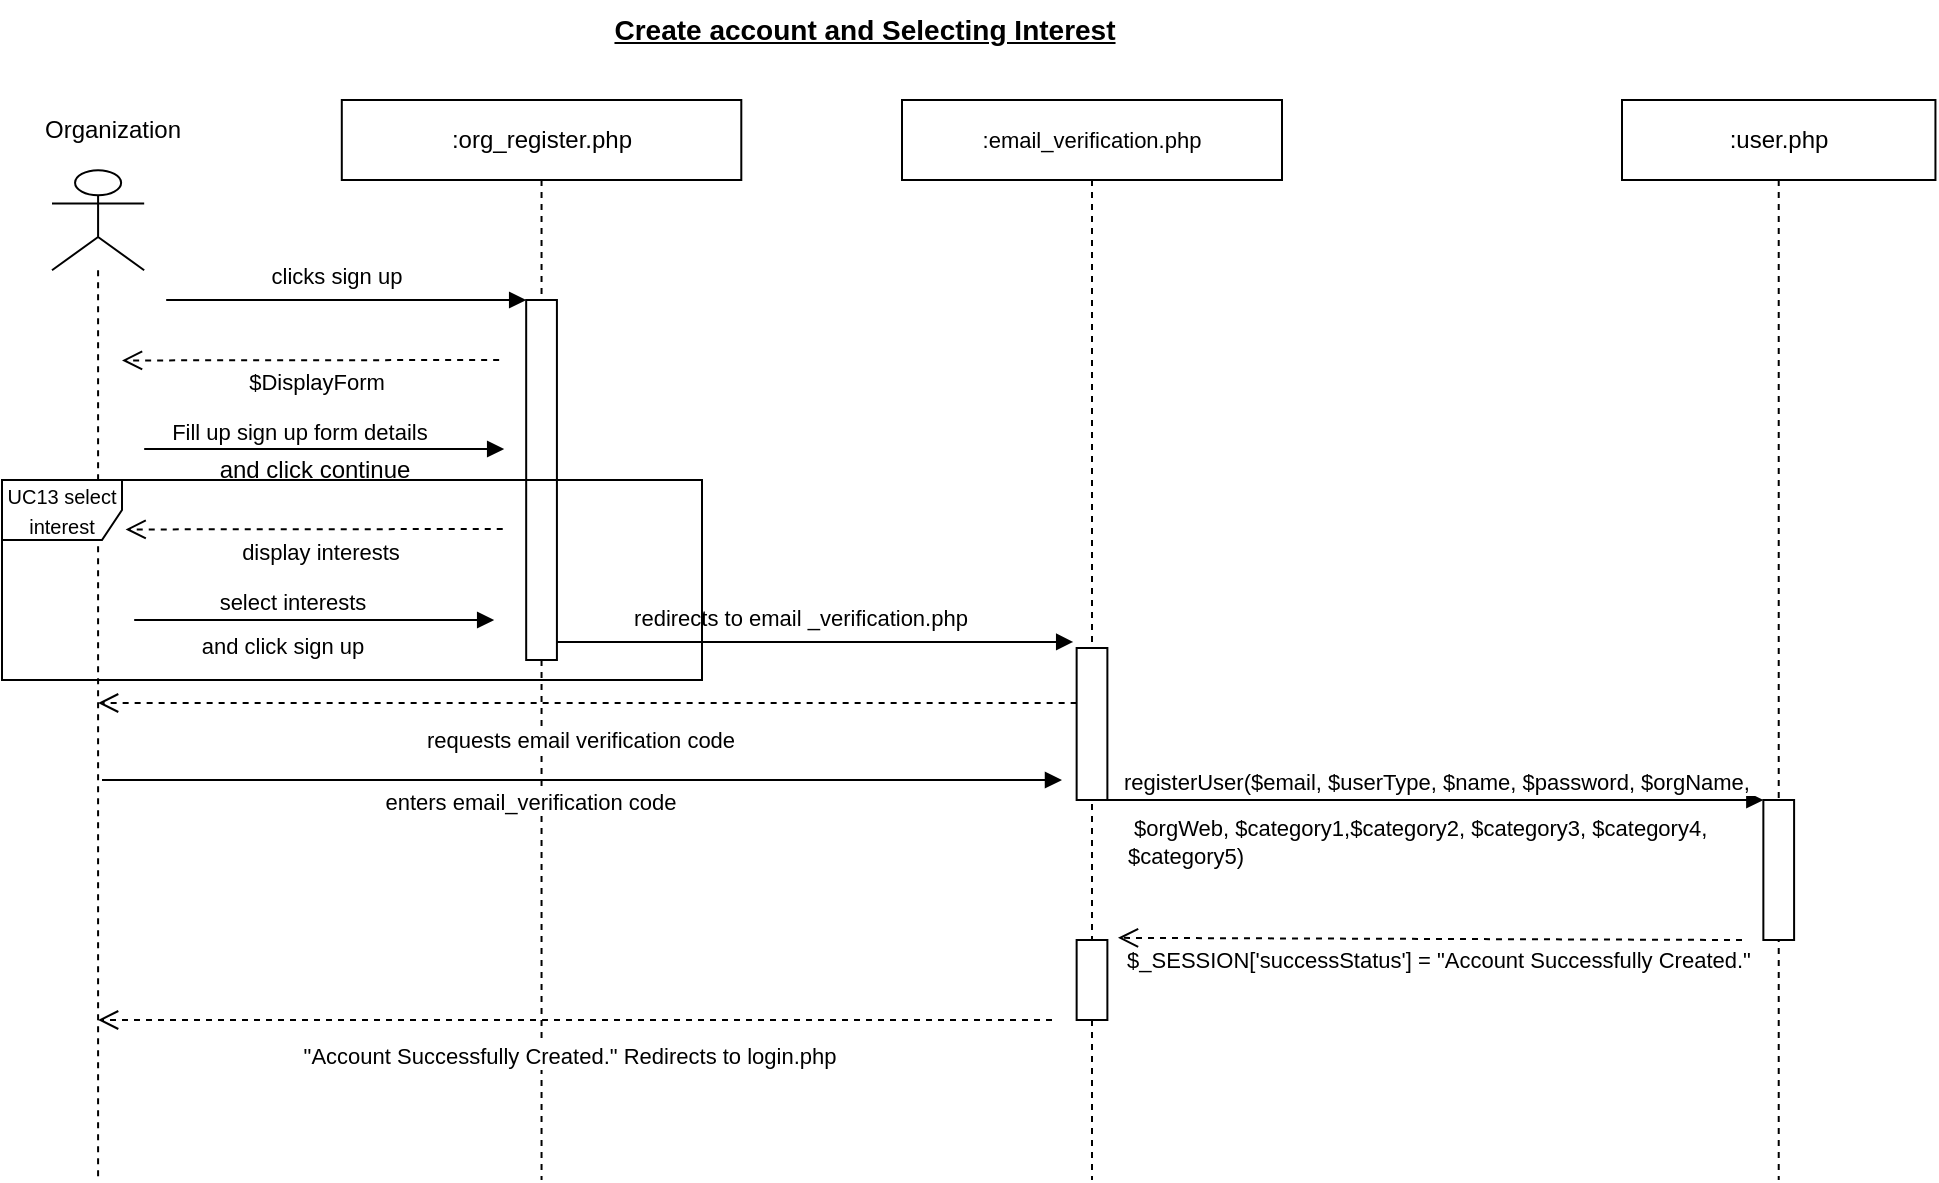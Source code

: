 <mxfile version="21.2.8" type="device">
  <diagram id="p1WFtV5cTaJLbCV86L4F" name="Page-1">
    <mxGraphModel dx="1518" dy="740" grid="1" gridSize="10" guides="1" tooltips="1" connect="1" arrows="1" fold="1" page="1" pageScale="1" pageWidth="1169" pageHeight="827" math="0" shadow="0">
      <root>
        <mxCell id="0" />
        <mxCell id="1" parent="0" />
        <mxCell id="Lrtluq5l5MD6FJIpUNIz-151" value=":user.php" style="shape=umlLifeline;perimeter=lifelinePerimeter;whiteSpace=wrap;html=1;container=0;collapsible=0;recursiveResize=0;outlineConnect=0;" parent="1" vertex="1">
          <mxGeometry x="930" y="140" width="156.72" height="540" as="geometry" />
        </mxCell>
        <mxCell id="Lrtluq5l5MD6FJIpUNIz-152" value="clicks sign up" style="html=1;verticalAlign=bottom;endArrow=block;rounded=0;elbow=vertical;" parent="1" edge="1">
          <mxGeometry x="-0.056" y="3" width="80" relative="1" as="geometry">
            <mxPoint x="202.09" y="240" as="sourcePoint" />
            <mxPoint x="382.09" y="240" as="targetPoint" />
            <mxPoint as="offset" />
          </mxGeometry>
        </mxCell>
        <mxCell id="Lrtluq5l5MD6FJIpUNIz-153" value="" style="shape=umlLifeline;participant=umlActor;perimeter=lifelinePerimeter;whiteSpace=wrap;html=1;container=0;collapsible=0;recursiveResize=0;verticalAlign=top;spacingTop=36;outlineConnect=0;fontFamily=Helvetica;fontSize=12;fontColor=default;align=center;strokeColor=default;fillColor=default;size=50;" parent="1" vertex="1">
          <mxGeometry x="145" y="175.14" width="46.09" height="504.86" as="geometry" />
        </mxCell>
        <mxCell id="Lrtluq5l5MD6FJIpUNIz-154" value="Organization" style="text;html=1;align=center;verticalAlign=middle;resizable=1;points=[];autosize=1;strokeColor=none;fillColor=none;container=0;movable=1;rotatable=1;deletable=1;editable=1;connectable=1;locked=0;" parent="1" vertex="1">
          <mxGeometry x="130" y="140" width="90" height="30" as="geometry" />
        </mxCell>
        <mxCell id="Lrtluq5l5MD6FJIpUNIz-155" value=":org_register.php" style="shape=umlLifeline;perimeter=lifelinePerimeter;whiteSpace=wrap;html=1;container=0;collapsible=0;recursiveResize=0;outlineConnect=0;" parent="1" vertex="1">
          <mxGeometry x="289.9" y="140" width="199.75" height="540" as="geometry" />
        </mxCell>
        <mxCell id="Lrtluq5l5MD6FJIpUNIz-158" value="" style="html=1;points=[];perimeter=orthogonalPerimeter;container=0;" parent="1" vertex="1">
          <mxGeometry x="382.09" y="240" width="15.37" height="180" as="geometry" />
        </mxCell>
        <mxCell id="Lrtluq5l5MD6FJIpUNIz-160" value="&lt;font style=&quot;font-size: 11px;&quot;&gt;:email_verification.php&lt;/font&gt;" style="shape=umlLifeline;perimeter=lifelinePerimeter;whiteSpace=wrap;html=1;container=0;collapsible=0;recursiveResize=0;outlineConnect=0;" parent="1" vertex="1">
          <mxGeometry x="570" y="140" width="190" height="540" as="geometry" />
        </mxCell>
        <mxCell id="Lrtluq5l5MD6FJIpUNIz-161" value="&lt;span style=&quot;font-size: 14px;&quot;&gt;&lt;b&gt;&lt;u&gt;Create account and Selecting Interest&lt;/u&gt;&lt;/b&gt;&lt;/span&gt;" style="text;html=1;align=center;verticalAlign=middle;resizable=0;points=[];autosize=1;strokeColor=none;fillColor=none;" parent="1" vertex="1">
          <mxGeometry x="415.56" y="90" width="270" height="30" as="geometry" />
        </mxCell>
        <mxCell id="Lrtluq5l5MD6FJIpUNIz-163" value="" style="html=1;points=[];perimeter=orthogonalPerimeter;container=0;" parent="1" vertex="1">
          <mxGeometry x="657.32" y="414" width="15.37" height="76" as="geometry" />
        </mxCell>
        <mxCell id="Lrtluq5l5MD6FJIpUNIz-172" value="" style="html=1;points=[];perimeter=orthogonalPerimeter;container=0;" parent="1" vertex="1">
          <mxGeometry x="1000.68" y="490" width="15.37" height="70" as="geometry" />
        </mxCell>
        <mxCell id="-NEVhXVCDdOZwvtnlFNx-1" value="redirects to email _verification.php" style="html=1;verticalAlign=bottom;endArrow=block;rounded=0;elbow=vertical;entryX=-0.112;entryY=-0.04;entryDx=0;entryDy=0;entryPerimeter=0;" parent="1" target="Lrtluq5l5MD6FJIpUNIz-163" edge="1" source="Lrtluq5l5MD6FJIpUNIz-158">
          <mxGeometry x="-0.055" y="3" width="80" relative="1" as="geometry">
            <mxPoint x="410" y="413" as="sourcePoint" />
            <mxPoint x="620" y="413" as="targetPoint" />
            <mxPoint as="offset" />
          </mxGeometry>
        </mxCell>
        <mxCell id="-NEVhXVCDdOZwvtnlFNx-20" value="&lt;font style=&quot;font-size: 11px;&quot;&gt;registerUser($email, $userType, $name, $password, $orgName,&amp;nbsp;&amp;nbsp;&lt;/font&gt;" style="html=1;verticalAlign=bottom;endArrow=block;rounded=0;elbow=vertical;" parent="1" edge="1" source="Lrtluq5l5MD6FJIpUNIz-160">
          <mxGeometry x="0.044" width="80" relative="1" as="geometry">
            <mxPoint x="699.32" y="490" as="sourcePoint" />
            <mxPoint x="1000.68" y="490" as="targetPoint" />
            <mxPoint as="offset" />
          </mxGeometry>
        </mxCell>
        <mxCell id="-NEVhXVCDdOZwvtnlFNx-23" value="" style="html=1;points=[];perimeter=orthogonalPerimeter;container=0;" parent="1" vertex="1">
          <mxGeometry x="657.32" y="560" width="15.37" height="40" as="geometry" />
        </mxCell>
        <mxCell id="-NEVhXVCDdOZwvtnlFNx-35" value="requests email verification code" style="html=1;verticalAlign=bottom;endArrow=open;dashed=1;endSize=8;rounded=0;elbow=vertical;" parent="1" edge="1" target="Lrtluq5l5MD6FJIpUNIz-153">
          <mxGeometry x="0.016" y="27" relative="1" as="geometry">
            <mxPoint x="657.32" y="441.5" as="sourcePoint" />
            <mxPoint x="417.32" y="441.5" as="targetPoint" />
            <mxPoint as="offset" />
            <Array as="points" />
          </mxGeometry>
        </mxCell>
        <mxCell id="-NEVhXVCDdOZwvtnlFNx-36" value="&amp;nbsp;&quot;Account Successfully Created.&quot; Redirects to login.php" style="html=1;verticalAlign=bottom;endArrow=open;dashed=1;endSize=8;rounded=0;elbow=vertical;" parent="1" edge="1" target="Lrtluq5l5MD6FJIpUNIz-153">
          <mxGeometry x="0.018" y="27" relative="1" as="geometry">
            <mxPoint x="645.0" y="600" as="sourcePoint" />
            <mxPoint x="430" y="601" as="targetPoint" />
            <mxPoint as="offset" />
            <Array as="points" />
          </mxGeometry>
        </mxCell>
        <mxCell id="wmaJupTZ_zYLlx8UUMlA-1" value="$_SESSION[&#39;successStatus&#39;] = &quot;Account Successfully Created.&quot;" style="html=1;verticalAlign=bottom;endArrow=open;dashed=1;endSize=8;rounded=0;elbow=vertical;entryX=1.345;entryY=-0.027;entryDx=0;entryDy=0;entryPerimeter=0;" edge="1" parent="1" target="-NEVhXVCDdOZwvtnlFNx-23">
          <mxGeometry x="-0.03" y="20" relative="1" as="geometry">
            <mxPoint x="990" y="560" as="sourcePoint" />
            <mxPoint x="780.0" y="560" as="targetPoint" />
            <mxPoint as="offset" />
            <Array as="points" />
          </mxGeometry>
        </mxCell>
        <mxCell id="wmaJupTZ_zYLlx8UUMlA-2" value="$DisplayForm" style="html=1;verticalAlign=bottom;endArrow=open;dashed=1;endSize=8;rounded=0;elbow=vertical;" edge="1" parent="1">
          <mxGeometry x="-0.03" y="20" relative="1" as="geometry">
            <mxPoint x="368.57" y="270" as="sourcePoint" />
            <mxPoint x="180.0" y="270.22" as="targetPoint" />
            <mxPoint as="offset" />
            <Array as="points" />
          </mxGeometry>
        </mxCell>
        <mxCell id="wmaJupTZ_zYLlx8UUMlA-4" value="Fill up sign up form details&amp;nbsp;" style="html=1;verticalAlign=bottom;endArrow=block;rounded=0;elbow=vertical;" edge="1" parent="1">
          <mxGeometry x="-0.123" width="80" relative="1" as="geometry">
            <mxPoint x="191.09" y="314.5" as="sourcePoint" />
            <mxPoint x="371.09" y="314.5" as="targetPoint" />
            <mxPoint as="offset" />
          </mxGeometry>
        </mxCell>
        <mxCell id="wmaJupTZ_zYLlx8UUMlA-5" value="and click continue" style="text;html=1;align=center;verticalAlign=middle;resizable=0;points=[];autosize=1;strokeColor=none;fillColor=none;" vertex="1" parent="1">
          <mxGeometry x="216.09" y="310" width="120" height="30" as="geometry" />
        </mxCell>
        <mxCell id="wmaJupTZ_zYLlx8UUMlA-6" value="display interests" style="html=1;verticalAlign=bottom;endArrow=open;dashed=1;endSize=8;rounded=0;elbow=vertical;" edge="1" parent="1">
          <mxGeometry x="-0.03" y="20" relative="1" as="geometry">
            <mxPoint x="370.37" y="354.5" as="sourcePoint" />
            <mxPoint x="181.8" y="354.72" as="targetPoint" />
            <mxPoint as="offset" />
            <Array as="points" />
          </mxGeometry>
        </mxCell>
        <mxCell id="wmaJupTZ_zYLlx8UUMlA-7" value="select interests" style="html=1;verticalAlign=bottom;endArrow=block;rounded=0;elbow=vertical;" edge="1" parent="1">
          <mxGeometry x="-0.123" width="80" relative="1" as="geometry">
            <mxPoint x="186.09" y="400" as="sourcePoint" />
            <mxPoint x="366.09" y="400" as="targetPoint" />
            <mxPoint as="offset" />
          </mxGeometry>
        </mxCell>
        <mxCell id="wmaJupTZ_zYLlx8UUMlA-8" value="&lt;font style=&quot;font-size: 11px;&quot;&gt;and click sign up&lt;/font&gt;" style="text;html=1;align=center;verticalAlign=middle;resizable=0;points=[];autosize=1;strokeColor=none;fillColor=none;" vertex="1" parent="1">
          <mxGeometry x="210" y="398" width="100" height="30" as="geometry" />
        </mxCell>
        <mxCell id="wmaJupTZ_zYLlx8UUMlA-9" value="enters email_verification code" style="html=1;verticalAlign=bottom;endArrow=block;rounded=0;elbow=vertical;" edge="1" parent="1">
          <mxGeometry x="-0.111" y="-20" width="80" relative="1" as="geometry">
            <mxPoint x="170" y="480" as="sourcePoint" />
            <mxPoint x="650" y="480" as="targetPoint" />
            <mxPoint as="offset" />
          </mxGeometry>
        </mxCell>
        <mxCell id="wmaJupTZ_zYLlx8UUMlA-10" value="&lt;font style=&quot;font-size: 10px;&quot;&gt;UC13 select interest&lt;/font&gt;" style="shape=umlFrame;whiteSpace=wrap;html=1;pointerEvents=0;" vertex="1" parent="1">
          <mxGeometry x="120" y="330" width="350" height="100" as="geometry" />
        </mxCell>
        <mxCell id="wmaJupTZ_zYLlx8UUMlA-11" value="&lt;font style=&quot;font-size: 11px;&quot;&gt;&amp;nbsp;$orgWeb, $category1,$category2, $category3, $category4, $category5)&lt;/font&gt;" style="text;whiteSpace=wrap;html=1;" vertex="1" parent="1">
          <mxGeometry x="680.68" y="490" width="309.32" height="50" as="geometry" />
        </mxCell>
      </root>
    </mxGraphModel>
  </diagram>
</mxfile>
